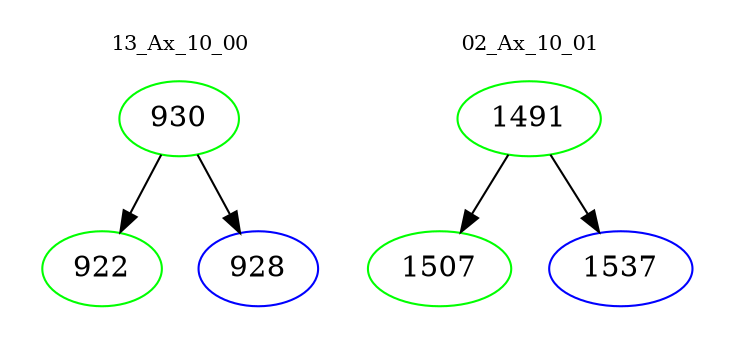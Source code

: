 digraph{
subgraph cluster_0 {
color = white
label = "13_Ax_10_00";
fontsize=10;
T0_930 [label="930", color="green"]
T0_930 -> T0_922 [color="black"]
T0_922 [label="922", color="green"]
T0_930 -> T0_928 [color="black"]
T0_928 [label="928", color="blue"]
}
subgraph cluster_1 {
color = white
label = "02_Ax_10_01";
fontsize=10;
T1_1491 [label="1491", color="green"]
T1_1491 -> T1_1507 [color="black"]
T1_1507 [label="1507", color="green"]
T1_1491 -> T1_1537 [color="black"]
T1_1537 [label="1537", color="blue"]
}
}
